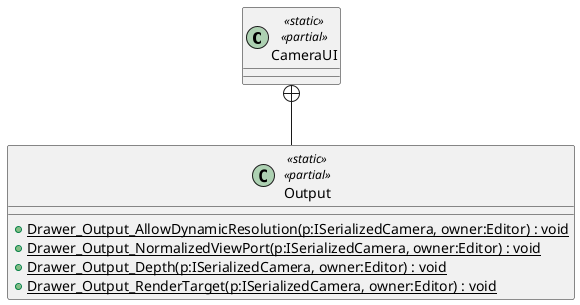 @startuml
class CameraUI <<static>> <<partial>> {
}
class Output <<static>> <<partial>> {
    + {static} Drawer_Output_AllowDynamicResolution(p:ISerializedCamera, owner:Editor) : void
    + {static} Drawer_Output_NormalizedViewPort(p:ISerializedCamera, owner:Editor) : void
    + {static} Drawer_Output_Depth(p:ISerializedCamera, owner:Editor) : void
    + {static} Drawer_Output_RenderTarget(p:ISerializedCamera, owner:Editor) : void
}
CameraUI +-- Output
@enduml
